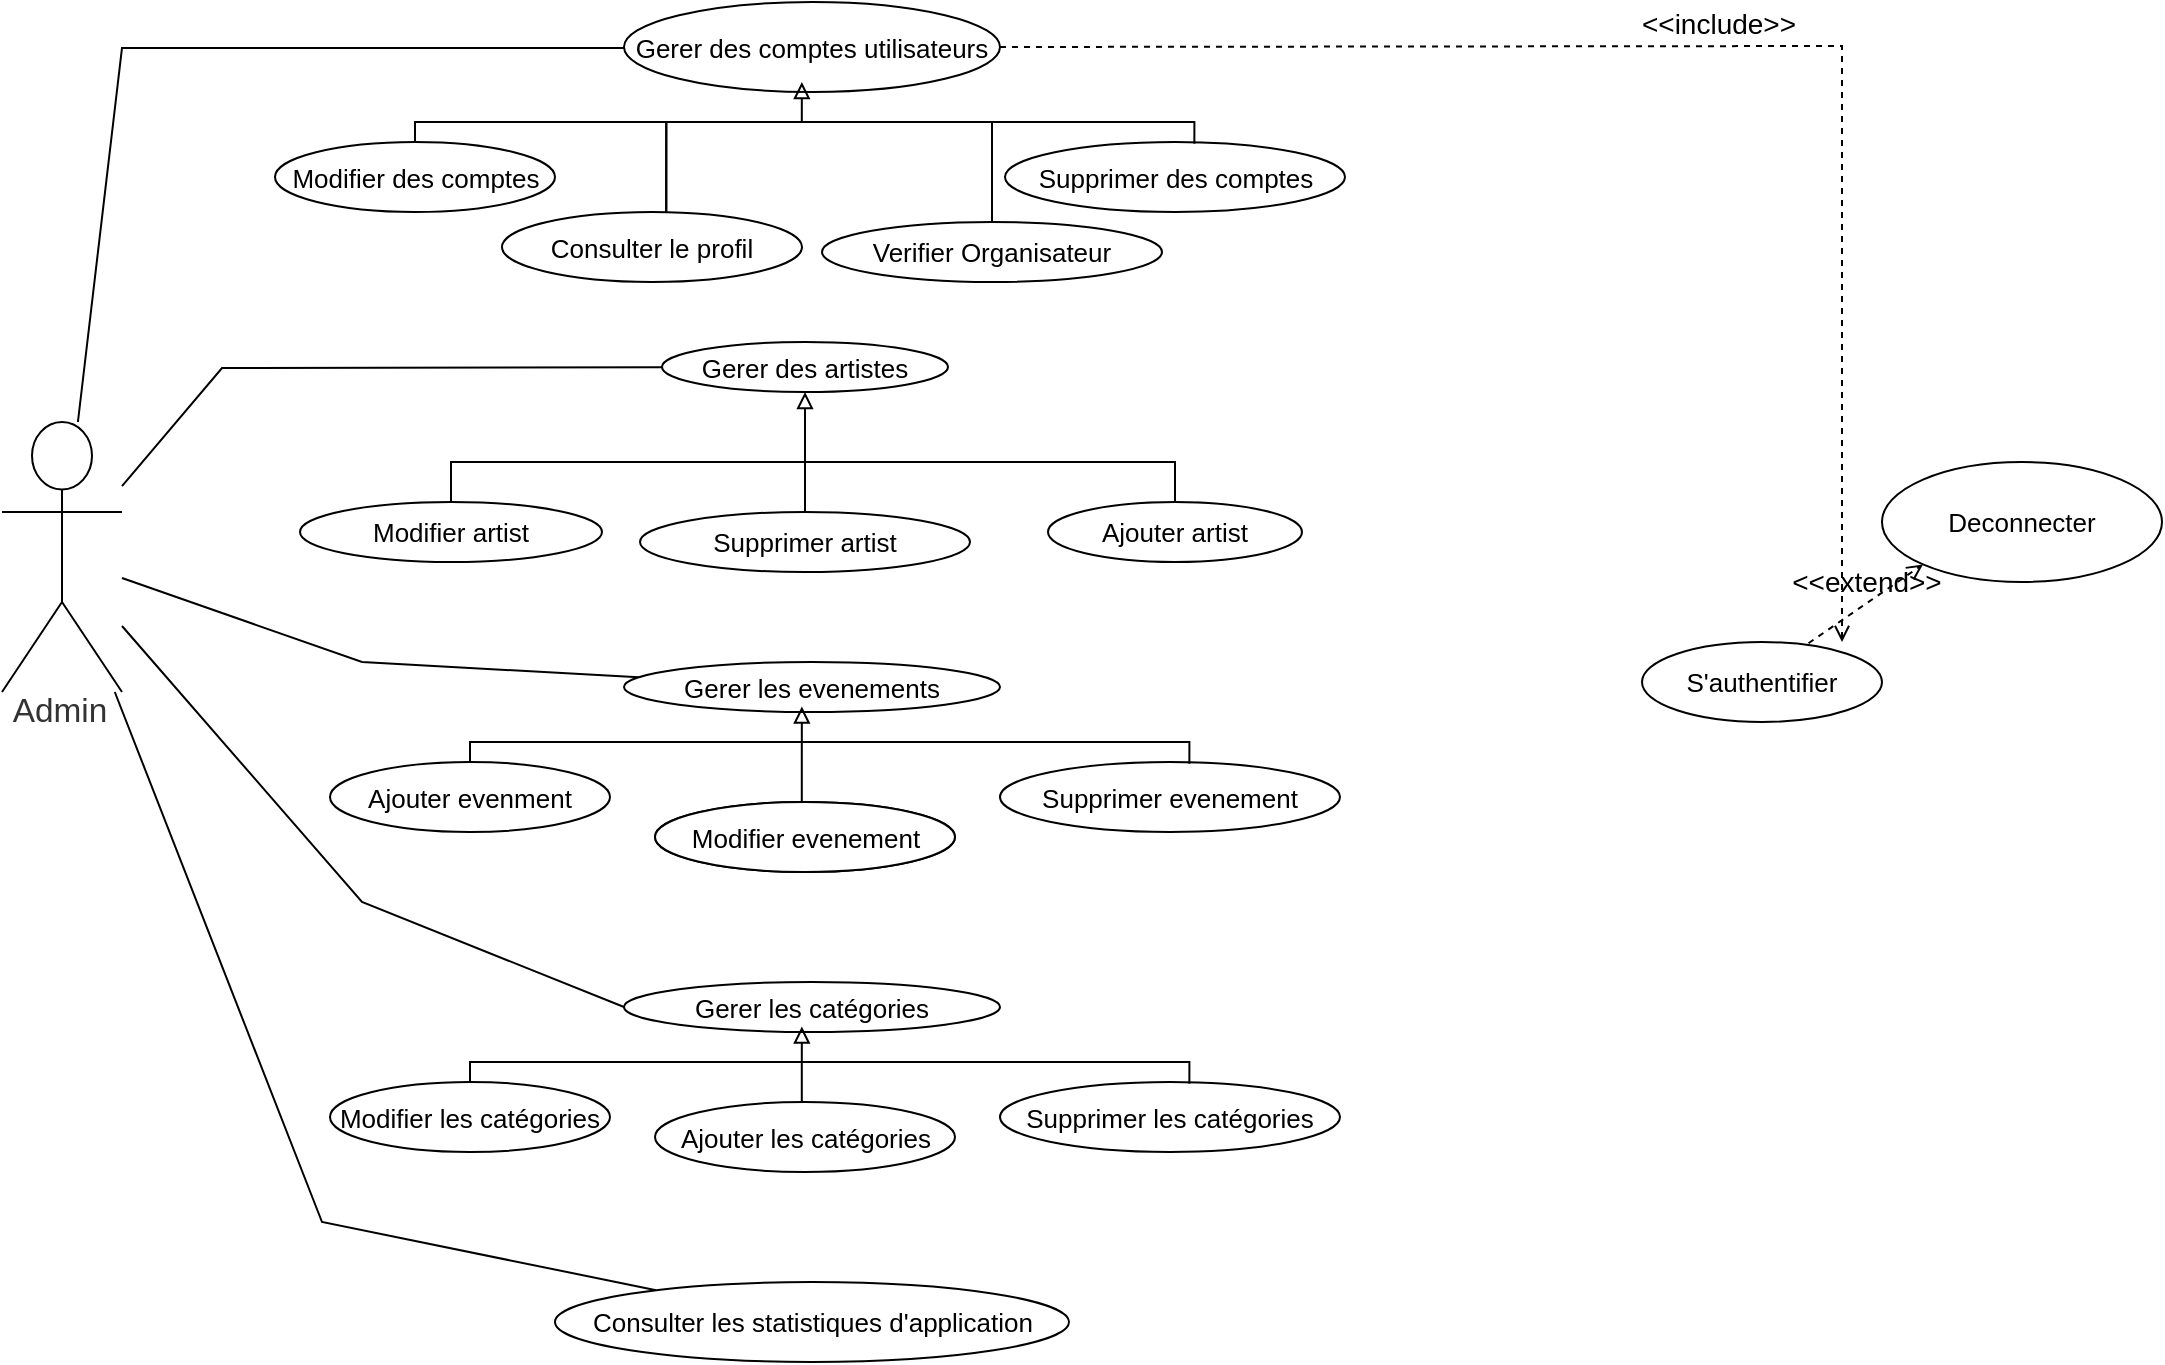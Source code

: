 <mxfile version="20.8.16" type="github">
  <diagram name="Page-1" id="7BaUvszCBu6dx5qAS3bt">
    <mxGraphModel dx="1100" dy="588" grid="1" gridSize="10" guides="1" tooltips="1" connect="1" arrows="1" fold="1" page="1" pageScale="1" pageWidth="1169" pageHeight="827" math="0" shadow="0">
      <root>
        <mxCell id="0" />
        <mxCell id="1" parent="0" />
        <mxCell id="U9_1Y7d2OegKnLiAlMFN-22" style="edgeStyle=none;rounded=0;orthogonalLoop=1;jettySize=auto;html=1;fontSize=14;endArrow=none;endFill=0;" edge="1" parent="1" source="at9j3Gz7QIBB9mjerq5c-3">
          <mxGeometry relative="1" as="geometry">
            <mxPoint x="360" y="103" as="targetPoint" />
            <Array as="points">
              <mxPoint x="100" y="103" />
            </Array>
          </mxGeometry>
        </mxCell>
        <mxCell id="at9j3Gz7QIBB9mjerq5c-3" value="Admin" style="html=1;overflow=block;blockSpacing=1;shape=umlActor;labelPosition=center;verticalLabelPosition=bottom;verticalAlign=top;whiteSpace=nowrap;fontSize=16.7;fontColor=#333333;align=center;spacing=0;strokeColor=#000000;strokeOpacity=100;rounded=1;absoluteArcSize=1;arcSize=9;strokeWidth=1;lucidId=TCmtfz8hAuSR;" parent="1" vertex="1">
          <mxGeometry x="40" y="290" width="60" height="135" as="geometry" />
        </mxCell>
        <mxCell id="at9j3Gz7QIBB9mjerq5c-4" value="Gerer des comptes utilisateurs" style="html=1;overflow=block;blockSpacing=1;whiteSpace=wrap;ellipse;fontSize=13;spacing=3.8;strokeColor=#000000;strokeOpacity=100;rounded=1;absoluteArcSize=1;arcSize=9;strokeWidth=1;lucidId=2CmtHglSXUaJ;" parent="1" vertex="1">
          <mxGeometry x="351" y="80" width="188" height="45" as="geometry" />
        </mxCell>
        <mxCell id="U9_1Y7d2OegKnLiAlMFN-26" style="edgeStyle=none;rounded=0;orthogonalLoop=1;jettySize=auto;html=1;fontSize=14;endArrow=none;endFill=0;" edge="1" parent="1" source="at9j3Gz7QIBB9mjerq5c-6" target="at9j3Gz7QIBB9mjerq5c-3">
          <mxGeometry relative="1" as="geometry">
            <Array as="points">
              <mxPoint x="200" y="690" />
            </Array>
          </mxGeometry>
        </mxCell>
        <mxCell id="at9j3Gz7QIBB9mjerq5c-6" value="Consulter les  statistiques d&#39;application" style="html=1;overflow=block;blockSpacing=1;whiteSpace=wrap;ellipse;fontSize=13;spacing=3.8;strokeColor=#000000;strokeOpacity=100;rounded=1;absoluteArcSize=1;arcSize=9;strokeWidth=1;lucidId=4Cmtud14x5Y7;" parent="1" vertex="1">
          <mxGeometry x="316.5" y="720" width="257" height="40" as="geometry" />
        </mxCell>
        <mxCell id="U9_1Y7d2OegKnLiAlMFN-20" style="edgeStyle=orthogonalEdgeStyle;rounded=0;orthogonalLoop=1;jettySize=auto;html=1;fontSize=14;endArrow=none;endFill=0;entryX=0.547;entryY=0.008;entryDx=0;entryDy=0;entryPerimeter=0;" edge="1" parent="1" source="at9j3Gz7QIBB9mjerq5c-8" target="at9j3Gz7QIBB9mjerq5c-14">
          <mxGeometry relative="1" as="geometry">
            <mxPoint x="370" y="170" as="targetPoint" />
            <Array as="points">
              <mxPoint x="535" y="140" />
              <mxPoint x="372" y="140" />
            </Array>
          </mxGeometry>
        </mxCell>
        <mxCell id="at9j3Gz7QIBB9mjerq5c-8" value="Verifier Organisateur" style="html=1;overflow=block;blockSpacing=1;whiteSpace=wrap;ellipse;fontSize=13;spacing=3.8;strokeColor=#000000;strokeOpacity=100;rounded=1;absoluteArcSize=1;arcSize=9;strokeWidth=1;lucidId=6CmtnAD3XU6T;" parent="1" vertex="1">
          <mxGeometry x="450" y="190" width="170" height="30" as="geometry" />
        </mxCell>
        <mxCell id="U9_1Y7d2OegKnLiAlMFN-23" style="edgeStyle=none;rounded=0;orthogonalLoop=1;jettySize=auto;html=1;fontSize=14;endArrow=none;endFill=0;" edge="1" parent="1" source="at9j3Gz7QIBB9mjerq5c-10" target="at9j3Gz7QIBB9mjerq5c-3">
          <mxGeometry relative="1" as="geometry">
            <Array as="points">
              <mxPoint x="150" y="263" />
            </Array>
          </mxGeometry>
        </mxCell>
        <mxCell id="at9j3Gz7QIBB9mjerq5c-10" value="Gerer des artistes" style="html=1;overflow=block;blockSpacing=1;whiteSpace=wrap;ellipse;fontSize=13;spacing=3.8;strokeColor=#000000;strokeOpacity=100;rounded=1;absoluteArcSize=1;arcSize=9;strokeWidth=1;lucidId=9Cmt3dIYTxuM;" parent="1" vertex="1">
          <mxGeometry x="370" y="250" width="143" height="25" as="geometry" />
        </mxCell>
        <mxCell id="at9j3Gz7QIBB9mjerq5c-12" value="Supprimer des comptes" style="html=1;overflow=block;blockSpacing=1;whiteSpace=wrap;ellipse;fontSize=13;spacing=3.8;strokeColor=#000000;strokeOpacity=100;rounded=1;absoluteArcSize=1;arcSize=9;strokeWidth=1;lucidId=UEmtKaLi1W1V;" parent="1" vertex="1">
          <mxGeometry x="541.5" y="150" width="170" height="35" as="geometry" />
        </mxCell>
        <mxCell id="U9_1Y7d2OegKnLiAlMFN-2" style="edgeStyle=orthogonalEdgeStyle;rounded=0;orthogonalLoop=1;jettySize=auto;html=1;entryX=0.473;entryY=0.889;entryDx=0;entryDy=0;entryPerimeter=0;fontSize=14;endArrow=block;endFill=0;exitX=0.548;exitY=0.042;exitDx=0;exitDy=0;exitPerimeter=0;" edge="1" parent="1" source="at9j3Gz7QIBB9mjerq5c-14" target="at9j3Gz7QIBB9mjerq5c-4">
          <mxGeometry relative="1" as="geometry">
            <Array as="points">
              <mxPoint x="372" y="140" />
              <mxPoint x="440" y="140" />
            </Array>
          </mxGeometry>
        </mxCell>
        <mxCell id="at9j3Gz7QIBB9mjerq5c-14" value="Consulter le profil" style="html=1;overflow=block;blockSpacing=1;whiteSpace=wrap;ellipse;fontSize=13;spacing=3.8;strokeColor=#000000;strokeOpacity=100;rounded=1;absoluteArcSize=1;arcSize=9;strokeWidth=1;lucidId=9EmtDgn2g~nr;" parent="1" vertex="1">
          <mxGeometry x="290" y="185" width="150" height="35" as="geometry" />
        </mxCell>
        <mxCell id="at9j3Gz7QIBB9mjerq5c-16" value="Modifier des comptes" style="html=1;overflow=block;blockSpacing=1;whiteSpace=wrap;ellipse;fontSize=13;spacing=3.8;strokeColor=#000000;strokeOpacity=100;rounded=1;absoluteArcSize=1;arcSize=9;strokeWidth=1;lucidId=lFmtOqZzf6Zj;" parent="1" vertex="1">
          <mxGeometry x="176.5" y="150" width="140" height="35" as="geometry" />
        </mxCell>
        <mxCell id="at9j3Gz7QIBB9mjerq5c-18" value="Ajouter artist" style="html=1;overflow=block;blockSpacing=1;whiteSpace=wrap;ellipse;fontSize=13;spacing=3.8;strokeColor=#000000;strokeOpacity=100;rounded=1;absoluteArcSize=1;arcSize=9;strokeWidth=1;lucidId=9Cmt3dIYTxuM;" parent="1" vertex="1">
          <mxGeometry x="563" y="330" width="127" height="30" as="geometry" />
        </mxCell>
        <mxCell id="at9j3Gz7QIBB9mjerq5c-19" style="edgeStyle=none;rounded=0;orthogonalLoop=1;jettySize=auto;html=1;exitX=0.5;exitY=0;exitDx=0;exitDy=0;entryX=0.5;entryY=1;entryDx=0;entryDy=0;fontSize=14;endArrow=block;endFill=0;strokeColor=#000000;strokeWidth=1;" parent="1" source="at9j3Gz7QIBB9mjerq5c-20" target="at9j3Gz7QIBB9mjerq5c-10" edge="1">
          <mxGeometry relative="1" as="geometry" />
        </mxCell>
        <mxCell id="at9j3Gz7QIBB9mjerq5c-20" value="Supprimer artist" style="html=1;overflow=block;blockSpacing=1;whiteSpace=wrap;ellipse;fontSize=13;spacing=3.8;strokeColor=#000000;strokeOpacity=100;rounded=1;absoluteArcSize=1;arcSize=9;strokeWidth=1;lucidId=9Cmt3dIYTxuM;" parent="1" vertex="1">
          <mxGeometry x="359" y="335" width="165" height="30" as="geometry" />
        </mxCell>
        <mxCell id="at9j3Gz7QIBB9mjerq5c-31" style="edgeStyle=orthogonalEdgeStyle;rounded=0;orthogonalLoop=1;jettySize=auto;html=1;exitX=0.5;exitY=0;exitDx=0;exitDy=0;entryX=0.5;entryY=0;entryDx=0;entryDy=0;strokeColor=#000000;strokeWidth=1;endArrow=none;endFill=0;" parent="1" source="at9j3Gz7QIBB9mjerq5c-22" target="at9j3Gz7QIBB9mjerq5c-18" edge="1">
          <mxGeometry relative="1" as="geometry" />
        </mxCell>
        <mxCell id="at9j3Gz7QIBB9mjerq5c-22" value="Modifier artist" style="html=1;overflow=block;blockSpacing=1;whiteSpace=wrap;ellipse;fontSize=13;spacing=3.8;strokeColor=#000000;strokeOpacity=100;rounded=1;absoluteArcSize=1;arcSize=9;strokeWidth=1;lucidId=9Cmt3dIYTxuM;" parent="1" vertex="1">
          <mxGeometry x="189" y="330" width="151" height="30" as="geometry" />
        </mxCell>
        <mxCell id="at9j3Gz7QIBB9mjerq5c-23" value="S&#39;authentifier" style="html=1;overflow=block;blockSpacing=1;whiteSpace=wrap;ellipse;fontSize=13;spacing=3.8;strokeColor=#000000;strokeOpacity=100;rounded=1;absoluteArcSize=1;arcSize=9;strokeWidth=1;lucidId=XvitAHHM73nt;" parent="1" vertex="1">
          <mxGeometry x="860" y="400" width="120" height="40" as="geometry" />
        </mxCell>
        <mxCell id="at9j3Gz7QIBB9mjerq5c-24" value="Deconnecter" style="html=1;overflow=block;blockSpacing=1;whiteSpace=wrap;ellipse;fontSize=13;spacing=3.8;strokeColor=#000000;strokeOpacity=100;rounded=1;absoluteArcSize=1;arcSize=9;strokeWidth=1;lucidId=XvitmW9DInrr;" parent="1" vertex="1">
          <mxGeometry x="980" y="310" width="140" height="60" as="geometry" />
        </mxCell>
        <mxCell id="at9j3Gz7QIBB9mjerq5c-25" value="&amp;lt;&amp;lt;extend&amp;gt;&amp;gt;" style="html=1;verticalAlign=bottom;labelBackgroundColor=none;endArrow=open;endFill=0;dashed=1;rounded=0;fontSize=14;entryX=0;entryY=1;entryDx=0;entryDy=0;exitX=0.694;exitY=0.015;exitDx=0;exitDy=0;exitPerimeter=0;strokeColor=#000000;strokeWidth=1;" parent="1" source="at9j3Gz7QIBB9mjerq5c-23" target="at9j3Gz7QIBB9mjerq5c-24" edge="1">
          <mxGeometry width="160" relative="1" as="geometry">
            <mxPoint x="1275" y="370" as="sourcePoint" />
            <mxPoint x="1435" y="370" as="targetPoint" />
          </mxGeometry>
        </mxCell>
        <mxCell id="U9_1Y7d2OegKnLiAlMFN-1" style="edgeStyle=orthogonalEdgeStyle;rounded=0;orthogonalLoop=1;jettySize=auto;html=1;entryX=0.557;entryY=0.024;entryDx=0;entryDy=0;strokeColor=#000000;strokeWidth=1;endArrow=none;endFill=0;entryPerimeter=0;exitX=0.5;exitY=0;exitDx=0;exitDy=0;" edge="1" parent="1" source="at9j3Gz7QIBB9mjerq5c-16" target="at9j3Gz7QIBB9mjerq5c-12">
          <mxGeometry relative="1" as="geometry">
            <mxPoint x="270" y="125" as="sourcePoint" />
            <mxPoint x="632.0" y="125.0" as="targetPoint" />
            <Array as="points">
              <mxPoint x="274" y="140" />
              <mxPoint x="634" y="140" />
            </Array>
          </mxGeometry>
        </mxCell>
        <mxCell id="U9_1Y7d2OegKnLiAlMFN-24" style="edgeStyle=none;rounded=0;orthogonalLoop=1;jettySize=auto;html=1;fontSize=14;endArrow=none;endFill=0;" edge="1" parent="1" source="U9_1Y7d2OegKnLiAlMFN-4" target="at9j3Gz7QIBB9mjerq5c-3">
          <mxGeometry relative="1" as="geometry">
            <Array as="points">
              <mxPoint x="220" y="410" />
            </Array>
          </mxGeometry>
        </mxCell>
        <mxCell id="U9_1Y7d2OegKnLiAlMFN-4" value="&lt;div&gt;Gerer les evenements&lt;/div&gt;" style="html=1;overflow=block;blockSpacing=1;whiteSpace=wrap;ellipse;fontSize=13;spacing=3.8;strokeColor=#000000;strokeOpacity=100;rounded=1;absoluteArcSize=1;arcSize=9;strokeWidth=1;lucidId=2CmtHglSXUaJ;" vertex="1" parent="1">
          <mxGeometry x="351" y="410" width="188" height="25" as="geometry" />
        </mxCell>
        <mxCell id="U9_1Y7d2OegKnLiAlMFN-5" value="Supprimer evenement" style="html=1;overflow=block;blockSpacing=1;whiteSpace=wrap;ellipse;fontSize=13;spacing=3.8;strokeColor=#000000;strokeOpacity=100;rounded=1;absoluteArcSize=1;arcSize=9;strokeWidth=1;lucidId=UEmtKaLi1W1V;" vertex="1" parent="1">
          <mxGeometry x="539" y="460" width="170" height="35" as="geometry" />
        </mxCell>
        <mxCell id="U9_1Y7d2OegKnLiAlMFN-6" style="edgeStyle=orthogonalEdgeStyle;rounded=0;orthogonalLoop=1;jettySize=auto;html=1;entryX=0.473;entryY=0.889;entryDx=0;entryDy=0;entryPerimeter=0;fontSize=14;endArrow=block;endFill=0;" edge="1" source="U9_1Y7d2OegKnLiAlMFN-7" target="U9_1Y7d2OegKnLiAlMFN-4" parent="1">
          <mxGeometry relative="1" as="geometry">
            <Array as="points">
              <mxPoint x="440" y="457" />
            </Array>
          </mxGeometry>
        </mxCell>
        <mxCell id="U9_1Y7d2OegKnLiAlMFN-7" value="Consulter le profil" style="html=1;overflow=block;blockSpacing=1;whiteSpace=wrap;ellipse;fontSize=13;spacing=3.8;strokeColor=#000000;strokeOpacity=100;rounded=1;absoluteArcSize=1;arcSize=9;strokeWidth=1;lucidId=9EmtDgn2g~nr;" vertex="1" parent="1">
          <mxGeometry x="366.5" y="480" width="150" height="35" as="geometry" />
        </mxCell>
        <mxCell id="U9_1Y7d2OegKnLiAlMFN-8" value="Ajouter evenment" style="html=1;overflow=block;blockSpacing=1;whiteSpace=wrap;ellipse;fontSize=13;spacing=3.8;strokeColor=#000000;strokeOpacity=100;rounded=1;absoluteArcSize=1;arcSize=9;strokeWidth=1;lucidId=lFmtOqZzf6Zj;" vertex="1" parent="1">
          <mxGeometry x="204" y="460" width="140" height="35" as="geometry" />
        </mxCell>
        <mxCell id="U9_1Y7d2OegKnLiAlMFN-9" style="edgeStyle=orthogonalEdgeStyle;rounded=0;orthogonalLoop=1;jettySize=auto;html=1;entryX=0.557;entryY=0.024;entryDx=0;entryDy=0;strokeColor=#000000;strokeWidth=1;endArrow=none;endFill=0;entryPerimeter=0;exitX=0.5;exitY=0;exitDx=0;exitDy=0;" edge="1" source="U9_1Y7d2OegKnLiAlMFN-8" target="U9_1Y7d2OegKnLiAlMFN-5" parent="1">
          <mxGeometry relative="1" as="geometry">
            <mxPoint x="270" y="435" as="sourcePoint" />
            <mxPoint x="632.0" y="435.0" as="targetPoint" />
            <Array as="points">
              <mxPoint x="274" y="450" />
              <mxPoint x="634" y="450" />
            </Array>
          </mxGeometry>
        </mxCell>
        <mxCell id="U9_1Y7d2OegKnLiAlMFN-10" value="Modifier evenement" style="html=1;overflow=block;blockSpacing=1;whiteSpace=wrap;ellipse;fontSize=13;spacing=3.8;strokeColor=#000000;strokeOpacity=100;rounded=1;absoluteArcSize=1;arcSize=9;strokeWidth=1;lucidId=9EmtDgn2g~nr;" vertex="1" parent="1">
          <mxGeometry x="366.5" y="480" width="150" height="35" as="geometry" />
        </mxCell>
        <mxCell id="U9_1Y7d2OegKnLiAlMFN-25" style="edgeStyle=none;rounded=0;orthogonalLoop=1;jettySize=auto;html=1;exitX=0;exitY=0.5;exitDx=0;exitDy=0;fontSize=14;endArrow=none;endFill=0;" edge="1" parent="1" source="U9_1Y7d2OegKnLiAlMFN-11" target="at9j3Gz7QIBB9mjerq5c-3">
          <mxGeometry relative="1" as="geometry">
            <Array as="points">
              <mxPoint x="220" y="530" />
            </Array>
          </mxGeometry>
        </mxCell>
        <mxCell id="U9_1Y7d2OegKnLiAlMFN-11" value="&lt;div&gt;Gerer les catégories&lt;/div&gt;" style="html=1;overflow=block;blockSpacing=1;whiteSpace=wrap;ellipse;fontSize=13;spacing=3.8;strokeColor=#000000;strokeOpacity=100;rounded=1;absoluteArcSize=1;arcSize=9;strokeWidth=1;lucidId=2CmtHglSXUaJ;" vertex="1" parent="1">
          <mxGeometry x="351" y="570" width="188" height="25" as="geometry" />
        </mxCell>
        <mxCell id="U9_1Y7d2OegKnLiAlMFN-12" value="Supprimer les catégories" style="html=1;overflow=block;blockSpacing=1;whiteSpace=wrap;ellipse;fontSize=13;spacing=3.8;strokeColor=#000000;strokeOpacity=100;rounded=1;absoluteArcSize=1;arcSize=9;strokeWidth=1;lucidId=UEmtKaLi1W1V;" vertex="1" parent="1">
          <mxGeometry x="539" y="620" width="170" height="35" as="geometry" />
        </mxCell>
        <mxCell id="U9_1Y7d2OegKnLiAlMFN-13" style="edgeStyle=orthogonalEdgeStyle;rounded=0;orthogonalLoop=1;jettySize=auto;html=1;entryX=0.473;entryY=0.889;entryDx=0;entryDy=0;entryPerimeter=0;fontSize=14;endArrow=block;endFill=0;startArrow=none;" edge="1" source="U9_1Y7d2OegKnLiAlMFN-17" target="U9_1Y7d2OegKnLiAlMFN-11" parent="1">
          <mxGeometry relative="1" as="geometry">
            <Array as="points">
              <mxPoint x="440" y="610" />
            </Array>
          </mxGeometry>
        </mxCell>
        <mxCell id="U9_1Y7d2OegKnLiAlMFN-15" value="Modifier les catégories" style="html=1;overflow=block;blockSpacing=1;whiteSpace=wrap;ellipse;fontSize=13;spacing=3.8;strokeColor=#000000;strokeOpacity=100;rounded=1;absoluteArcSize=1;arcSize=9;strokeWidth=1;lucidId=lFmtOqZzf6Zj;" vertex="1" parent="1">
          <mxGeometry x="204" y="620" width="140" height="35" as="geometry" />
        </mxCell>
        <mxCell id="U9_1Y7d2OegKnLiAlMFN-16" style="edgeStyle=orthogonalEdgeStyle;rounded=0;orthogonalLoop=1;jettySize=auto;html=1;entryX=0.557;entryY=0.024;entryDx=0;entryDy=0;strokeColor=#000000;strokeWidth=1;endArrow=none;endFill=0;entryPerimeter=0;exitX=0.5;exitY=0;exitDx=0;exitDy=0;" edge="1" source="U9_1Y7d2OegKnLiAlMFN-15" target="U9_1Y7d2OegKnLiAlMFN-12" parent="1">
          <mxGeometry relative="1" as="geometry">
            <mxPoint x="270" y="595" as="sourcePoint" />
            <mxPoint x="632.0" y="595.0" as="targetPoint" />
            <Array as="points">
              <mxPoint x="274" y="610" />
              <mxPoint x="634" y="610" />
            </Array>
          </mxGeometry>
        </mxCell>
        <mxCell id="U9_1Y7d2OegKnLiAlMFN-17" value="Ajouter les catégories" style="html=1;overflow=block;blockSpacing=1;whiteSpace=wrap;ellipse;fontSize=13;spacing=3.8;strokeColor=#000000;strokeOpacity=100;rounded=1;absoluteArcSize=1;arcSize=9;strokeWidth=1;lucidId=9EmtDgn2g~nr;" vertex="1" parent="1">
          <mxGeometry x="366.5" y="630" width="150" height="35" as="geometry" />
        </mxCell>
        <mxCell id="U9_1Y7d2OegKnLiAlMFN-27" value="&amp;lt;&amp;lt;include&amp;gt;&amp;gt;" style="html=1;verticalAlign=bottom;labelBackgroundColor=none;endArrow=open;endFill=0;dashed=1;rounded=0;fontSize=14;exitX=1;exitY=0.5;exitDx=0;exitDy=0;" edge="1" parent="1" source="at9j3Gz7QIBB9mjerq5c-4">
          <mxGeometry width="160" relative="1" as="geometry">
            <mxPoint x="510" y="350" as="sourcePoint" />
            <mxPoint x="960" y="400" as="targetPoint" />
            <Array as="points">
              <mxPoint x="960" y="102" />
            </Array>
          </mxGeometry>
        </mxCell>
      </root>
    </mxGraphModel>
  </diagram>
</mxfile>
